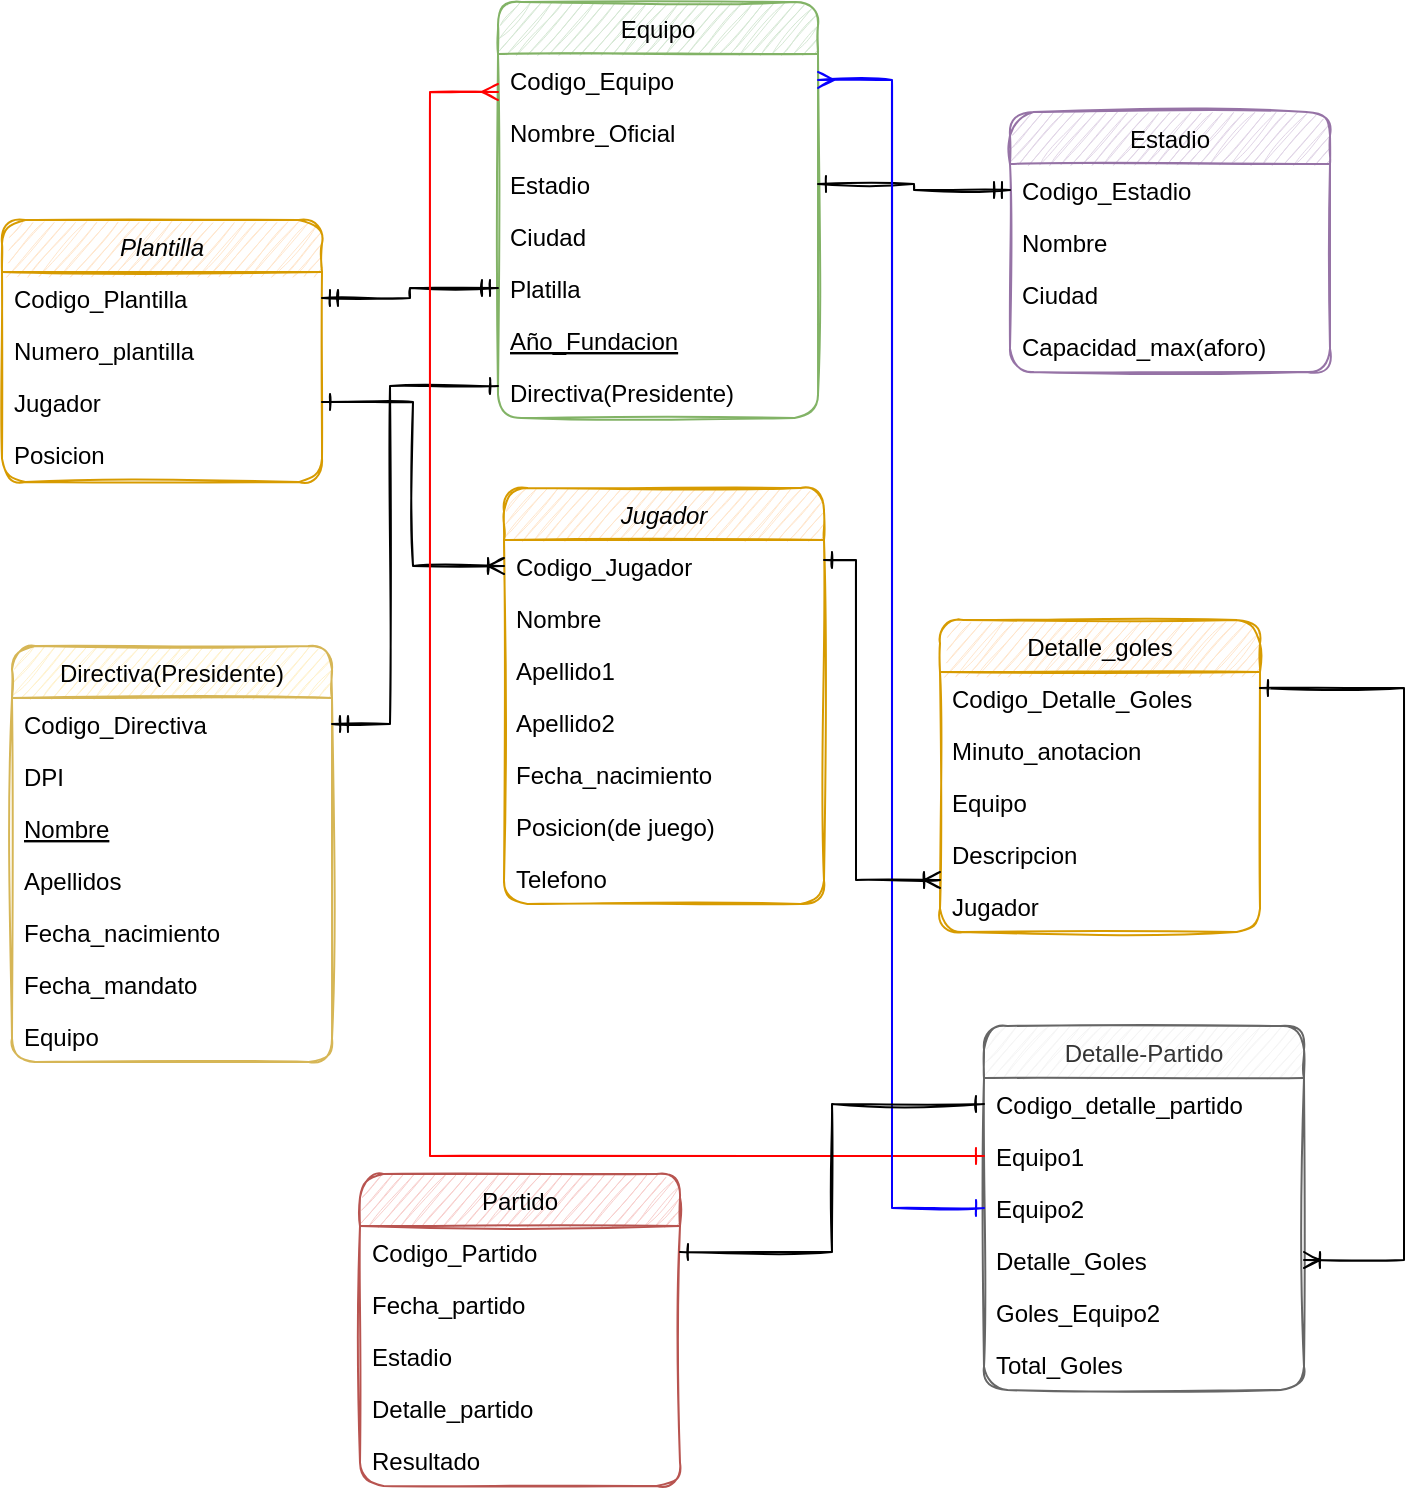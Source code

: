 <mxfile version="15.3.2" type="github">
  <diagram id="C5RBs43oDa-KdzZeNtuy" name="Page-1">
    <mxGraphModel dx="670" dy="769" grid="0" gridSize="10" guides="1" tooltips="1" connect="1" arrows="1" fold="1" page="1" pageScale="1" pageWidth="827" pageHeight="1169" background="#FFFFFF" math="0" shadow="0">
      <root>
        <mxCell id="WIyWlLk6GJQsqaUBKTNV-0" />
        <mxCell id="WIyWlLk6GJQsqaUBKTNV-1" parent="WIyWlLk6GJQsqaUBKTNV-0" />
        <mxCell id="zkfFHV4jXpPFQw0GAbJ--0" value="Jugador" style="swimlane;fontStyle=2;align=center;verticalAlign=top;childLayout=stackLayout;horizontal=1;startSize=26;horizontalStack=0;resizeParent=1;resizeLast=0;collapsible=1;marginBottom=0;shadow=0;strokeWidth=1;fillColor=#ffe6cc;strokeColor=#d79b00;rounded=1;sketch=1;" parent="WIyWlLk6GJQsqaUBKTNV-1" vertex="1">
          <mxGeometry x="299" y="316" width="160" height="208" as="geometry">
            <mxRectangle x="230" y="140" width="160" height="26" as="alternateBounds" />
          </mxGeometry>
        </mxCell>
        <mxCell id="zkfFHV4jXpPFQw0GAbJ--5" value="Codigo_Jugador" style="text;align=left;verticalAlign=top;spacingLeft=4;spacingRight=4;overflow=hidden;rotatable=0;points=[[0,0.5],[1,0.5]];portConstraint=eastwest;rounded=1;sketch=1;" parent="zkfFHV4jXpPFQw0GAbJ--0" vertex="1">
          <mxGeometry y="26" width="160" height="26" as="geometry" />
        </mxCell>
        <mxCell id="zkfFHV4jXpPFQw0GAbJ--1" value="Nombre" style="text;align=left;verticalAlign=top;spacingLeft=4;spacingRight=4;overflow=hidden;rotatable=0;points=[[0,0.5],[1,0.5]];portConstraint=eastwest;rounded=1;sketch=1;" parent="zkfFHV4jXpPFQw0GAbJ--0" vertex="1">
          <mxGeometry y="52" width="160" height="26" as="geometry" />
        </mxCell>
        <mxCell id="zkfFHV4jXpPFQw0GAbJ--2" value="Apellido1" style="text;align=left;verticalAlign=top;spacingLeft=4;spacingRight=4;overflow=hidden;rotatable=0;points=[[0,0.5],[1,0.5]];portConstraint=eastwest;shadow=0;html=0;rounded=1;sketch=1;" parent="zkfFHV4jXpPFQw0GAbJ--0" vertex="1">
          <mxGeometry y="78" width="160" height="26" as="geometry" />
        </mxCell>
        <mxCell id="zkfFHV4jXpPFQw0GAbJ--3" value="Apellido2" style="text;align=left;verticalAlign=top;spacingLeft=4;spacingRight=4;overflow=hidden;rotatable=0;points=[[0,0.5],[1,0.5]];portConstraint=eastwest;shadow=0;html=0;rounded=1;sketch=1;" parent="zkfFHV4jXpPFQw0GAbJ--0" vertex="1">
          <mxGeometry y="104" width="160" height="26" as="geometry" />
        </mxCell>
        <mxCell id="KQvhHOU-KLIOsYbTr6vz-0" value="Fecha_nacimiento" style="text;align=left;verticalAlign=top;spacingLeft=4;spacingRight=4;overflow=hidden;rotatable=0;points=[[0,0.5],[1,0.5]];portConstraint=eastwest;shadow=0;html=0;rounded=1;sketch=1;" vertex="1" parent="zkfFHV4jXpPFQw0GAbJ--0">
          <mxGeometry y="130" width="160" height="26" as="geometry" />
        </mxCell>
        <mxCell id="KQvhHOU-KLIOsYbTr6vz-2" value="Posicion(de juego)" style="text;align=left;verticalAlign=top;spacingLeft=4;spacingRight=4;overflow=hidden;rotatable=0;points=[[0,0.5],[1,0.5]];portConstraint=eastwest;shadow=0;html=0;rounded=1;sketch=1;" vertex="1" parent="zkfFHV4jXpPFQw0GAbJ--0">
          <mxGeometry y="156" width="160" height="26" as="geometry" />
        </mxCell>
        <mxCell id="KQvhHOU-KLIOsYbTr6vz-1" value="Telefono" style="text;align=left;verticalAlign=top;spacingLeft=4;spacingRight=4;overflow=hidden;rotatable=0;points=[[0,0.5],[1,0.5]];portConstraint=eastwest;shadow=0;html=0;rounded=1;sketch=1;" vertex="1" parent="zkfFHV4jXpPFQw0GAbJ--0">
          <mxGeometry y="182" width="160" height="26" as="geometry" />
        </mxCell>
        <mxCell id="zkfFHV4jXpPFQw0GAbJ--6" value="Equipo" style="swimlane;fontStyle=0;align=center;verticalAlign=top;childLayout=stackLayout;horizontal=1;startSize=26;horizontalStack=0;resizeParent=1;resizeLast=0;collapsible=1;marginBottom=0;shadow=0;strokeWidth=1;fillColor=#d5e8d4;strokeColor=#82b366;rounded=1;sketch=1;" parent="WIyWlLk6GJQsqaUBKTNV-1" vertex="1">
          <mxGeometry x="296" y="73" width="160" height="208" as="geometry">
            <mxRectangle x="130" y="380" width="160" height="26" as="alternateBounds" />
          </mxGeometry>
        </mxCell>
        <mxCell id="zkfFHV4jXpPFQw0GAbJ--7" value="Codigo_Equipo" style="text;align=left;verticalAlign=top;spacingLeft=4;spacingRight=4;overflow=hidden;rotatable=0;points=[[0,0.5],[1,0.5]];portConstraint=eastwest;rounded=1;sketch=1;" parent="zkfFHV4jXpPFQw0GAbJ--6" vertex="1">
          <mxGeometry y="26" width="160" height="26" as="geometry" />
        </mxCell>
        <mxCell id="zkfFHV4jXpPFQw0GAbJ--8" value="Nombre_Oficial" style="text;align=left;verticalAlign=top;spacingLeft=4;spacingRight=4;overflow=hidden;rotatable=0;points=[[0,0.5],[1,0.5]];portConstraint=eastwest;shadow=0;html=0;rounded=1;sketch=1;" parent="zkfFHV4jXpPFQw0GAbJ--6" vertex="1">
          <mxGeometry y="52" width="160" height="26" as="geometry" />
        </mxCell>
        <mxCell id="KQvhHOU-KLIOsYbTr6vz-13" value="Estadio" style="text;align=left;verticalAlign=top;spacingLeft=4;spacingRight=4;overflow=hidden;rotatable=0;points=[[0,0.5],[1,0.5]];portConstraint=eastwest;shadow=0;html=0;rounded=1;sketch=1;" vertex="1" parent="zkfFHV4jXpPFQw0GAbJ--6">
          <mxGeometry y="78" width="160" height="26" as="geometry" />
        </mxCell>
        <mxCell id="KQvhHOU-KLIOsYbTr6vz-15" value="Ciudad" style="text;align=left;verticalAlign=top;spacingLeft=4;spacingRight=4;overflow=hidden;rotatable=0;points=[[0,0.5],[1,0.5]];portConstraint=eastwest;shadow=0;html=0;rounded=1;sketch=1;" vertex="1" parent="zkfFHV4jXpPFQw0GAbJ--6">
          <mxGeometry y="104" width="160" height="26" as="geometry" />
        </mxCell>
        <mxCell id="KQvhHOU-KLIOsYbTr6vz-31" value="Platilla" style="text;align=left;verticalAlign=top;spacingLeft=4;spacingRight=4;overflow=hidden;rotatable=0;points=[[0,0.5],[1,0.5]];portConstraint=eastwest;shadow=0;html=0;rounded=1;sketch=1;" vertex="1" parent="zkfFHV4jXpPFQw0GAbJ--6">
          <mxGeometry y="130" width="160" height="26" as="geometry" />
        </mxCell>
        <mxCell id="zkfFHV4jXpPFQw0GAbJ--10" value="Año_Fundacion" style="text;align=left;verticalAlign=top;spacingLeft=4;spacingRight=4;overflow=hidden;rotatable=0;points=[[0,0.5],[1,0.5]];portConstraint=eastwest;fontStyle=4;rounded=1;sketch=1;" parent="zkfFHV4jXpPFQw0GAbJ--6" vertex="1">
          <mxGeometry y="156" width="160" height="26" as="geometry" />
        </mxCell>
        <mxCell id="zkfFHV4jXpPFQw0GAbJ--11" value="Directiva(Presidente)" style="text;align=left;verticalAlign=top;spacingLeft=4;spacingRight=4;overflow=hidden;rotatable=0;points=[[0,0.5],[1,0.5]];portConstraint=eastwest;rounded=1;sketch=1;" parent="zkfFHV4jXpPFQw0GAbJ--6" vertex="1">
          <mxGeometry y="182" width="160" height="26" as="geometry" />
        </mxCell>
        <mxCell id="zkfFHV4jXpPFQw0GAbJ--13" value="Estadio" style="swimlane;fontStyle=0;align=center;verticalAlign=top;childLayout=stackLayout;horizontal=1;startSize=26;horizontalStack=0;resizeParent=1;resizeLast=0;collapsible=1;marginBottom=0;shadow=0;strokeWidth=1;fillColor=#e1d5e7;strokeColor=#9673a6;rounded=1;sketch=1;" parent="WIyWlLk6GJQsqaUBKTNV-1" vertex="1">
          <mxGeometry x="552" y="128" width="160" height="130" as="geometry">
            <mxRectangle x="340" y="380" width="170" height="26" as="alternateBounds" />
          </mxGeometry>
        </mxCell>
        <mxCell id="zkfFHV4jXpPFQw0GAbJ--14" value="Codigo_Estadio" style="text;align=left;verticalAlign=top;spacingLeft=4;spacingRight=4;overflow=hidden;rotatable=0;points=[[0,0.5],[1,0.5]];portConstraint=eastwest;rounded=1;sketch=1;" parent="zkfFHV4jXpPFQw0GAbJ--13" vertex="1">
          <mxGeometry y="26" width="160" height="26" as="geometry" />
        </mxCell>
        <mxCell id="KQvhHOU-KLIOsYbTr6vz-3" value="Nombre" style="text;align=left;verticalAlign=top;spacingLeft=4;spacingRight=4;overflow=hidden;rotatable=0;points=[[0,0.5],[1,0.5]];portConstraint=eastwest;rounded=1;sketch=1;" vertex="1" parent="zkfFHV4jXpPFQw0GAbJ--13">
          <mxGeometry y="52" width="160" height="26" as="geometry" />
        </mxCell>
        <mxCell id="KQvhHOU-KLIOsYbTr6vz-4" value="Ciudad" style="text;align=left;verticalAlign=top;spacingLeft=4;spacingRight=4;overflow=hidden;rotatable=0;points=[[0,0.5],[1,0.5]];portConstraint=eastwest;rounded=1;sketch=1;" vertex="1" parent="zkfFHV4jXpPFQw0GAbJ--13">
          <mxGeometry y="78" width="160" height="26" as="geometry" />
        </mxCell>
        <mxCell id="KQvhHOU-KLIOsYbTr6vz-14" value="Capacidad_max(aforo)" style="text;align=left;verticalAlign=top;spacingLeft=4;spacingRight=4;overflow=hidden;rotatable=0;points=[[0,0.5],[1,0.5]];portConstraint=eastwest;rounded=1;sketch=1;" vertex="1" parent="zkfFHV4jXpPFQw0GAbJ--13">
          <mxGeometry y="104" width="160" height="26" as="geometry" />
        </mxCell>
        <mxCell id="zkfFHV4jXpPFQw0GAbJ--17" value="Partido" style="swimlane;fontStyle=0;align=center;verticalAlign=top;childLayout=stackLayout;horizontal=1;startSize=26;horizontalStack=0;resizeParent=1;resizeLast=0;collapsible=1;marginBottom=0;shadow=0;strokeWidth=1;fillColor=#f8cecc;strokeColor=#b85450;rounded=1;sketch=1;" parent="WIyWlLk6GJQsqaUBKTNV-1" vertex="1">
          <mxGeometry x="227" y="659" width="160" height="156" as="geometry">
            <mxRectangle x="550" y="140" width="160" height="26" as="alternateBounds" />
          </mxGeometry>
        </mxCell>
        <mxCell id="zkfFHV4jXpPFQw0GAbJ--18" value="Codigo_Partido" style="text;align=left;verticalAlign=top;spacingLeft=4;spacingRight=4;overflow=hidden;rotatable=0;points=[[0,0.5],[1,0.5]];portConstraint=eastwest;rounded=1;sketch=1;" parent="zkfFHV4jXpPFQw0GAbJ--17" vertex="1">
          <mxGeometry y="26" width="160" height="26" as="geometry" />
        </mxCell>
        <mxCell id="zkfFHV4jXpPFQw0GAbJ--19" value="Fecha_partido" style="text;align=left;verticalAlign=top;spacingLeft=4;spacingRight=4;overflow=hidden;rotatable=0;points=[[0,0.5],[1,0.5]];portConstraint=eastwest;shadow=0;html=0;rounded=1;sketch=1;" parent="zkfFHV4jXpPFQw0GAbJ--17" vertex="1">
          <mxGeometry y="52" width="160" height="26" as="geometry" />
        </mxCell>
        <mxCell id="KQvhHOU-KLIOsYbTr6vz-23" value="Estadio" style="text;align=left;verticalAlign=top;spacingLeft=4;spacingRight=4;overflow=hidden;rotatable=0;points=[[0,0.5],[1,0.5]];portConstraint=eastwest;shadow=0;html=0;rounded=1;sketch=1;" vertex="1" parent="zkfFHV4jXpPFQw0GAbJ--17">
          <mxGeometry y="78" width="160" height="26" as="geometry" />
        </mxCell>
        <mxCell id="zkfFHV4jXpPFQw0GAbJ--20" value="Detalle_partido" style="text;align=left;verticalAlign=top;spacingLeft=4;spacingRight=4;overflow=hidden;rotatable=0;points=[[0,0.5],[1,0.5]];portConstraint=eastwest;shadow=0;html=0;rounded=1;sketch=1;" parent="zkfFHV4jXpPFQw0GAbJ--17" vertex="1">
          <mxGeometry y="104" width="160" height="26" as="geometry" />
        </mxCell>
        <mxCell id="zkfFHV4jXpPFQw0GAbJ--22" value="Resultado" style="text;align=left;verticalAlign=top;spacingLeft=4;spacingRight=4;overflow=hidden;rotatable=0;points=[[0,0.5],[1,0.5]];portConstraint=eastwest;shadow=0;html=0;rounded=1;sketch=1;" parent="zkfFHV4jXpPFQw0GAbJ--17" vertex="1">
          <mxGeometry y="130" width="160" height="26" as="geometry" />
        </mxCell>
        <mxCell id="KQvhHOU-KLIOsYbTr6vz-5" value="Directiva(Presidente)" style="swimlane;fontStyle=0;align=center;verticalAlign=top;childLayout=stackLayout;horizontal=1;startSize=26;horizontalStack=0;resizeParent=1;resizeLast=0;collapsible=1;marginBottom=0;shadow=0;strokeWidth=1;fillColor=#fff2cc;strokeColor=#d6b656;rounded=1;sketch=1;" vertex="1" parent="WIyWlLk6GJQsqaUBKTNV-1">
          <mxGeometry x="53" y="395" width="160" height="208" as="geometry">
            <mxRectangle x="130" y="380" width="160" height="26" as="alternateBounds" />
          </mxGeometry>
        </mxCell>
        <mxCell id="KQvhHOU-KLIOsYbTr6vz-6" value="Codigo_Directiva" style="text;align=left;verticalAlign=top;spacingLeft=4;spacingRight=4;overflow=hidden;rotatable=0;points=[[0,0.5],[1,0.5]];portConstraint=eastwest;rounded=1;sketch=1;" vertex="1" parent="KQvhHOU-KLIOsYbTr6vz-5">
          <mxGeometry y="26" width="160" height="26" as="geometry" />
        </mxCell>
        <mxCell id="KQvhHOU-KLIOsYbTr6vz-7" value="DPI" style="text;align=left;verticalAlign=top;spacingLeft=4;spacingRight=4;overflow=hidden;rotatable=0;points=[[0,0.5],[1,0.5]];portConstraint=eastwest;shadow=0;html=0;rounded=1;sketch=1;" vertex="1" parent="KQvhHOU-KLIOsYbTr6vz-5">
          <mxGeometry y="52" width="160" height="26" as="geometry" />
        </mxCell>
        <mxCell id="KQvhHOU-KLIOsYbTr6vz-8" value="Nombre" style="text;align=left;verticalAlign=top;spacingLeft=4;spacingRight=4;overflow=hidden;rotatable=0;points=[[0,0.5],[1,0.5]];portConstraint=eastwest;fontStyle=4;rounded=1;sketch=1;" vertex="1" parent="KQvhHOU-KLIOsYbTr6vz-5">
          <mxGeometry y="78" width="160" height="26" as="geometry" />
        </mxCell>
        <mxCell id="KQvhHOU-KLIOsYbTr6vz-9" value="Apellidos" style="text;align=left;verticalAlign=top;spacingLeft=4;spacingRight=4;overflow=hidden;rotatable=0;points=[[0,0.5],[1,0.5]];portConstraint=eastwest;rounded=1;sketch=1;" vertex="1" parent="KQvhHOU-KLIOsYbTr6vz-5">
          <mxGeometry y="104" width="160" height="26" as="geometry" />
        </mxCell>
        <mxCell id="KQvhHOU-KLIOsYbTr6vz-10" value="Fecha_nacimiento" style="text;align=left;verticalAlign=top;spacingLeft=4;spacingRight=4;overflow=hidden;rotatable=0;points=[[0,0.5],[1,0.5]];portConstraint=eastwest;rounded=1;sketch=1;" vertex="1" parent="KQvhHOU-KLIOsYbTr6vz-5">
          <mxGeometry y="130" width="160" height="26" as="geometry" />
        </mxCell>
        <mxCell id="KQvhHOU-KLIOsYbTr6vz-12" value="Fecha_mandato" style="text;align=left;verticalAlign=top;spacingLeft=4;spacingRight=4;overflow=hidden;rotatable=0;points=[[0,0.5],[1,0.5]];portConstraint=eastwest;rounded=1;sketch=1;" vertex="1" parent="KQvhHOU-KLIOsYbTr6vz-5">
          <mxGeometry y="156" width="160" height="26" as="geometry" />
        </mxCell>
        <mxCell id="KQvhHOU-KLIOsYbTr6vz-11" value="Equipo" style="text;align=left;verticalAlign=top;spacingLeft=4;spacingRight=4;overflow=hidden;rotatable=0;points=[[0,0.5],[1,0.5]];portConstraint=eastwest;rounded=1;sketch=1;" vertex="1" parent="KQvhHOU-KLIOsYbTr6vz-5">
          <mxGeometry y="182" width="160" height="26" as="geometry" />
        </mxCell>
        <mxCell id="KQvhHOU-KLIOsYbTr6vz-16" value="Detalle-Partido" style="swimlane;fontStyle=0;align=center;verticalAlign=top;childLayout=stackLayout;horizontal=1;startSize=26;horizontalStack=0;resizeParent=1;resizeLast=0;collapsible=1;marginBottom=0;shadow=0;strokeWidth=1;fillColor=#f5f5f5;strokeColor=#666666;fontColor=#333333;rounded=1;sketch=1;" vertex="1" parent="WIyWlLk6GJQsqaUBKTNV-1">
          <mxGeometry x="539" y="585" width="160" height="182" as="geometry">
            <mxRectangle x="340" y="380" width="170" height="26" as="alternateBounds" />
          </mxGeometry>
        </mxCell>
        <mxCell id="KQvhHOU-KLIOsYbTr6vz-17" value="Codigo_detalle_partido" style="text;align=left;verticalAlign=top;spacingLeft=4;spacingRight=4;overflow=hidden;rotatable=0;points=[[0,0.5],[1,0.5]];portConstraint=eastwest;rounded=1;sketch=1;" vertex="1" parent="KQvhHOU-KLIOsYbTr6vz-16">
          <mxGeometry y="26" width="160" height="26" as="geometry" />
        </mxCell>
        <mxCell id="KQvhHOU-KLIOsYbTr6vz-18" value="Equipo1   &#xa;" style="text;align=left;verticalAlign=top;spacingLeft=4;spacingRight=4;overflow=hidden;rotatable=0;points=[[0,0.5],[1,0.5]];portConstraint=eastwest;rounded=1;sketch=1;" vertex="1" parent="KQvhHOU-KLIOsYbTr6vz-16">
          <mxGeometry y="52" width="160" height="26" as="geometry" />
        </mxCell>
        <mxCell id="KQvhHOU-KLIOsYbTr6vz-19" value="Equipo2" style="text;align=left;verticalAlign=top;spacingLeft=4;spacingRight=4;overflow=hidden;rotatable=0;points=[[0,0.5],[1,0.5]];portConstraint=eastwest;rounded=1;sketch=1;" vertex="1" parent="KQvhHOU-KLIOsYbTr6vz-16">
          <mxGeometry y="78" width="160" height="26" as="geometry" />
        </mxCell>
        <mxCell id="KQvhHOU-KLIOsYbTr6vz-21" value="Detalle_Goles&#xa;" style="text;align=left;verticalAlign=top;spacingLeft=4;spacingRight=4;overflow=hidden;rotatable=0;points=[[0,0.5],[1,0.5]];portConstraint=eastwest;rounded=1;sketch=1;" vertex="1" parent="KQvhHOU-KLIOsYbTr6vz-16">
          <mxGeometry y="104" width="160" height="26" as="geometry" />
        </mxCell>
        <mxCell id="KQvhHOU-KLIOsYbTr6vz-22" value="Goles_Equipo2" style="text;align=left;verticalAlign=top;spacingLeft=4;spacingRight=4;overflow=hidden;rotatable=0;points=[[0,0.5],[1,0.5]];portConstraint=eastwest;rounded=1;sketch=1;" vertex="1" parent="KQvhHOU-KLIOsYbTr6vz-16">
          <mxGeometry y="130" width="160" height="26" as="geometry" />
        </mxCell>
        <mxCell id="KQvhHOU-KLIOsYbTr6vz-20" value="Total_Goles" style="text;align=left;verticalAlign=top;spacingLeft=4;spacingRight=4;overflow=hidden;rotatable=0;points=[[0,0.5],[1,0.5]];portConstraint=eastwest;rounded=1;sketch=1;" vertex="1" parent="KQvhHOU-KLIOsYbTr6vz-16">
          <mxGeometry y="156" width="160" height="26" as="geometry" />
        </mxCell>
        <mxCell id="KQvhHOU-KLIOsYbTr6vz-24" value="Detalle_goles" style="swimlane;fontStyle=0;align=center;verticalAlign=top;childLayout=stackLayout;horizontal=1;startSize=26;horizontalStack=0;resizeParent=1;resizeLast=0;collapsible=1;marginBottom=0;shadow=0;strokeWidth=1;rounded=1;sketch=1;fillColor=#ffe6cc;strokeColor=#d79b00;" vertex="1" parent="WIyWlLk6GJQsqaUBKTNV-1">
          <mxGeometry x="517" y="382" width="160" height="156" as="geometry">
            <mxRectangle x="550" y="140" width="160" height="26" as="alternateBounds" />
          </mxGeometry>
        </mxCell>
        <mxCell id="KQvhHOU-KLIOsYbTr6vz-25" value="Codigo_Detalle_Goles" style="text;align=left;verticalAlign=top;spacingLeft=4;spacingRight=4;overflow=hidden;rotatable=0;points=[[0,0.5],[1,0.5]];portConstraint=eastwest;rounded=1;sketch=1;" vertex="1" parent="KQvhHOU-KLIOsYbTr6vz-24">
          <mxGeometry y="26" width="160" height="26" as="geometry" />
        </mxCell>
        <mxCell id="KQvhHOU-KLIOsYbTr6vz-26" value="Minuto_anotacion" style="text;align=left;verticalAlign=top;spacingLeft=4;spacingRight=4;overflow=hidden;rotatable=0;points=[[0,0.5],[1,0.5]];portConstraint=eastwest;shadow=0;html=0;rounded=1;sketch=1;" vertex="1" parent="KQvhHOU-KLIOsYbTr6vz-24">
          <mxGeometry y="52" width="160" height="26" as="geometry" />
        </mxCell>
        <mxCell id="KQvhHOU-KLIOsYbTr6vz-48" value="Equipo" style="text;align=left;verticalAlign=top;spacingLeft=4;spacingRight=4;overflow=hidden;rotatable=0;points=[[0,0.5],[1,0.5]];portConstraint=eastwest;shadow=0;html=0;rounded=1;sketch=1;" vertex="1" parent="KQvhHOU-KLIOsYbTr6vz-24">
          <mxGeometry y="78" width="160" height="26" as="geometry" />
        </mxCell>
        <mxCell id="KQvhHOU-KLIOsYbTr6vz-27" value="Descripcion" style="text;align=left;verticalAlign=top;spacingLeft=4;spacingRight=4;overflow=hidden;rotatable=0;points=[[0,0.5],[1,0.5]];portConstraint=eastwest;shadow=0;html=0;rounded=1;sketch=1;" vertex="1" parent="KQvhHOU-KLIOsYbTr6vz-24">
          <mxGeometry y="104" width="160" height="26" as="geometry" />
        </mxCell>
        <mxCell id="KQvhHOU-KLIOsYbTr6vz-28" value="Jugador" style="text;align=left;verticalAlign=top;spacingLeft=4;spacingRight=4;overflow=hidden;rotatable=0;points=[[0,0.5],[1,0.5]];portConstraint=eastwest;shadow=0;html=0;rounded=1;sketch=1;" vertex="1" parent="KQvhHOU-KLIOsYbTr6vz-24">
          <mxGeometry y="130" width="160" height="26" as="geometry" />
        </mxCell>
        <mxCell id="KQvhHOU-KLIOsYbTr6vz-32" value="Plantilla" style="swimlane;fontStyle=2;align=center;verticalAlign=top;childLayout=stackLayout;horizontal=1;startSize=26;horizontalStack=0;resizeParent=1;resizeLast=0;collapsible=1;marginBottom=0;shadow=0;strokeWidth=1;fillColor=#ffe6cc;strokeColor=#d79b00;rounded=1;sketch=1;" vertex="1" parent="WIyWlLk6GJQsqaUBKTNV-1">
          <mxGeometry x="48" y="182" width="160" height="131" as="geometry">
            <mxRectangle x="230" y="140" width="160" height="26" as="alternateBounds" />
          </mxGeometry>
        </mxCell>
        <mxCell id="KQvhHOU-KLIOsYbTr6vz-33" value="Codigo_Plantilla" style="text;align=left;verticalAlign=top;spacingLeft=4;spacingRight=4;overflow=hidden;rotatable=0;points=[[0,0.5],[1,0.5]];portConstraint=eastwest;rounded=1;sketch=1;" vertex="1" parent="KQvhHOU-KLIOsYbTr6vz-32">
          <mxGeometry y="26" width="160" height="26" as="geometry" />
        </mxCell>
        <mxCell id="KQvhHOU-KLIOsYbTr6vz-40" value="Numero_plantilla" style="text;align=left;verticalAlign=top;spacingLeft=4;spacingRight=4;overflow=hidden;rotatable=0;points=[[0,0.5],[1,0.5]];portConstraint=eastwest;shadow=0;html=0;rounded=1;sketch=1;" vertex="1" parent="KQvhHOU-KLIOsYbTr6vz-32">
          <mxGeometry y="52" width="160" height="26" as="geometry" />
        </mxCell>
        <mxCell id="KQvhHOU-KLIOsYbTr6vz-34" value="Jugador" style="text;align=left;verticalAlign=top;spacingLeft=4;spacingRight=4;overflow=hidden;rotatable=0;points=[[0,0.5],[1,0.5]];portConstraint=eastwest;rounded=1;sketch=1;" vertex="1" parent="KQvhHOU-KLIOsYbTr6vz-32">
          <mxGeometry y="78" width="160" height="26" as="geometry" />
        </mxCell>
        <mxCell id="KQvhHOU-KLIOsYbTr6vz-35" value="Posicion" style="text;align=left;verticalAlign=top;spacingLeft=4;spacingRight=4;overflow=hidden;rotatable=0;points=[[0,0.5],[1,0.5]];portConstraint=eastwest;shadow=0;html=0;rounded=1;sketch=1;" vertex="1" parent="KQvhHOU-KLIOsYbTr6vz-32">
          <mxGeometry y="104" width="160" height="26" as="geometry" />
        </mxCell>
        <mxCell id="KQvhHOU-KLIOsYbTr6vz-41" style="edgeStyle=orthogonalEdgeStyle;rounded=0;sketch=1;orthogonalLoop=1;jettySize=auto;html=1;endArrow=ERone;endFill=0;startArrow=ERoneToMany;startFill=0;" edge="1" parent="WIyWlLk6GJQsqaUBKTNV-1" source="zkfFHV4jXpPFQw0GAbJ--5" target="KQvhHOU-KLIOsYbTr6vz-34">
          <mxGeometry relative="1" as="geometry" />
        </mxCell>
        <mxCell id="KQvhHOU-KLIOsYbTr6vz-42" style="edgeStyle=orthogonalEdgeStyle;rounded=0;sketch=1;orthogonalLoop=1;jettySize=auto;html=1;startArrow=ERmandOne;startFill=0;endArrow=ERmandOne;endFill=0;" edge="1" parent="WIyWlLk6GJQsqaUBKTNV-1" source="KQvhHOU-KLIOsYbTr6vz-33" target="KQvhHOU-KLIOsYbTr6vz-31">
          <mxGeometry relative="1" as="geometry" />
        </mxCell>
        <mxCell id="KQvhHOU-KLIOsYbTr6vz-43" style="edgeStyle=orthogonalEdgeStyle;rounded=0;sketch=1;orthogonalLoop=1;jettySize=auto;html=1;startArrow=ERmandOne;startFill=0;endArrow=ERone;endFill=0;" edge="1" parent="WIyWlLk6GJQsqaUBKTNV-1" source="zkfFHV4jXpPFQw0GAbJ--14" target="KQvhHOU-KLIOsYbTr6vz-13">
          <mxGeometry relative="1" as="geometry" />
        </mxCell>
        <mxCell id="KQvhHOU-KLIOsYbTr6vz-44" style="edgeStyle=orthogonalEdgeStyle;rounded=0;sketch=1;orthogonalLoop=1;jettySize=auto;html=1;exitX=1;exitY=0.5;exitDx=0;exitDy=0;startArrow=ERmandOne;startFill=0;endArrow=ERone;endFill=0;" edge="1" parent="WIyWlLk6GJQsqaUBKTNV-1" source="KQvhHOU-KLIOsYbTr6vz-6" target="zkfFHV4jXpPFQw0GAbJ--11">
          <mxGeometry relative="1" as="geometry">
            <Array as="points">
              <mxPoint x="242" y="434" />
              <mxPoint x="242" y="265" />
            </Array>
          </mxGeometry>
        </mxCell>
        <mxCell id="KQvhHOU-KLIOsYbTr6vz-45" style="edgeStyle=orthogonalEdgeStyle;rounded=0;sketch=1;orthogonalLoop=1;jettySize=auto;html=1;startArrow=ERmany;startFill=0;endArrow=ERone;endFill=0;strokeColor=#FF0000;" edge="1" parent="WIyWlLk6GJQsqaUBKTNV-1" source="zkfFHV4jXpPFQw0GAbJ--7" target="KQvhHOU-KLIOsYbTr6vz-18">
          <mxGeometry relative="1" as="geometry">
            <Array as="points">
              <mxPoint x="262" y="118" />
              <mxPoint x="262" y="650" />
            </Array>
          </mxGeometry>
        </mxCell>
        <mxCell id="KQvhHOU-KLIOsYbTr6vz-46" style="edgeStyle=orthogonalEdgeStyle;rounded=0;sketch=1;orthogonalLoop=1;jettySize=auto;html=1;startArrow=ERmany;startFill=0;endArrow=ERone;endFill=0;strokeColor=#0800FF;" edge="1" parent="WIyWlLk6GJQsqaUBKTNV-1" source="zkfFHV4jXpPFQw0GAbJ--7" target="KQvhHOU-KLIOsYbTr6vz-19">
          <mxGeometry relative="1" as="geometry">
            <Array as="points">
              <mxPoint x="493" y="112" />
              <mxPoint x="493" y="676" />
            </Array>
          </mxGeometry>
        </mxCell>
        <mxCell id="KQvhHOU-KLIOsYbTr6vz-47" style="edgeStyle=orthogonalEdgeStyle;rounded=0;sketch=1;orthogonalLoop=1;jettySize=auto;html=1;startArrow=ERone;startFill=0;endArrow=ERone;endFill=0;strokeColor=#000000;" edge="1" parent="WIyWlLk6GJQsqaUBKTNV-1" source="KQvhHOU-KLIOsYbTr6vz-17" target="zkfFHV4jXpPFQw0GAbJ--18">
          <mxGeometry relative="1" as="geometry" />
        </mxCell>
        <mxCell id="KQvhHOU-KLIOsYbTr6vz-49" style="edgeStyle=orthogonalEdgeStyle;rounded=0;sketch=1;orthogonalLoop=1;jettySize=auto;html=1;startArrow=ERone;startFill=0;endArrow=ERoneToMany;endFill=0;strokeColor=#000000;" edge="1" parent="WIyWlLk6GJQsqaUBKTNV-1" source="zkfFHV4jXpPFQw0GAbJ--5" target="KQvhHOU-KLIOsYbTr6vz-28">
          <mxGeometry relative="1" as="geometry">
            <Array as="points">
              <mxPoint x="475" y="352" />
              <mxPoint x="475" y="512" />
            </Array>
          </mxGeometry>
        </mxCell>
        <mxCell id="KQvhHOU-KLIOsYbTr6vz-50" style="edgeStyle=orthogonalEdgeStyle;rounded=0;sketch=1;orthogonalLoop=1;jettySize=auto;html=1;startArrow=ERone;startFill=0;endArrow=ERoneToMany;endFill=0;strokeColor=#000000;" edge="1" parent="WIyWlLk6GJQsqaUBKTNV-1" source="KQvhHOU-KLIOsYbTr6vz-25" target="KQvhHOU-KLIOsYbTr6vz-21">
          <mxGeometry relative="1" as="geometry">
            <Array as="points">
              <mxPoint x="749" y="416" />
              <mxPoint x="749" y="702" />
            </Array>
          </mxGeometry>
        </mxCell>
      </root>
    </mxGraphModel>
  </diagram>
</mxfile>
